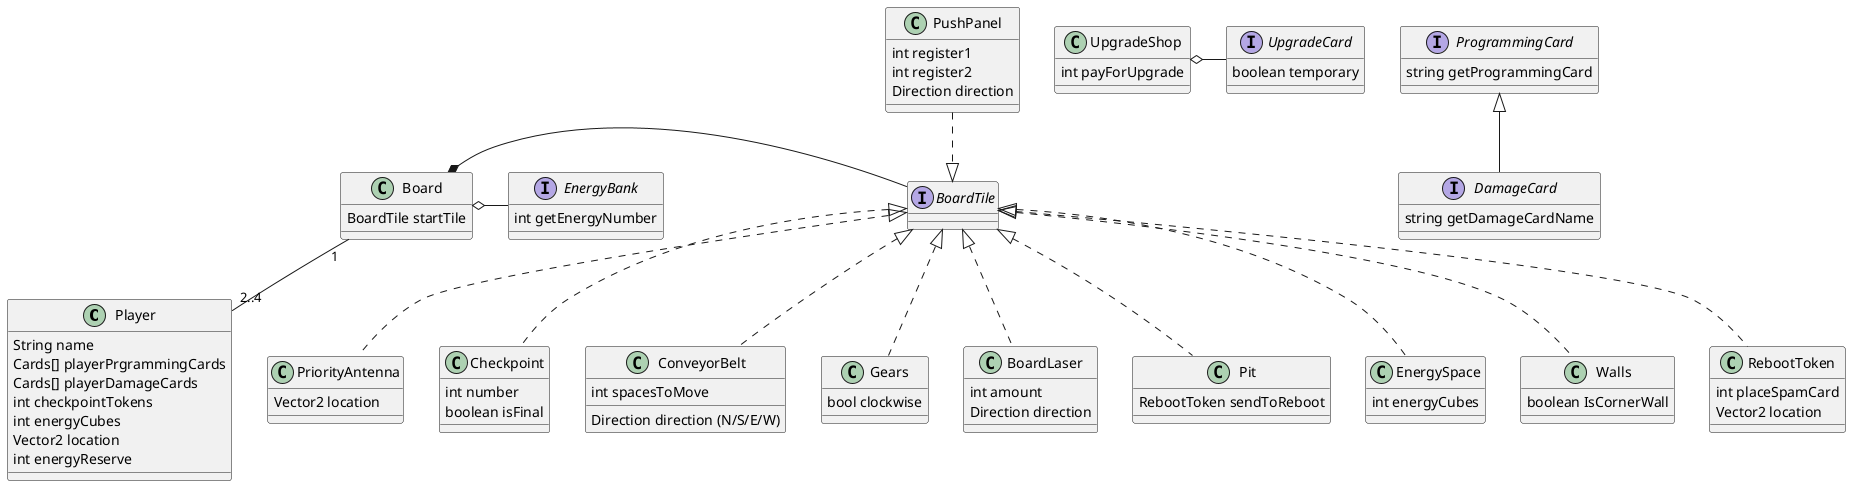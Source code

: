 @startuml

class Player {
    String name
    Cards[] playerPrgrammingCards
    Cards[] playerDamageCards
    int checkpointTokens
    int energyCubes
    Vector2 location
    int energyReserve 
}

class Board {
    BoardTile startTile
}
Board *- BoardTile
Board "1" -- "2..4" Player

interface BoardTile { }

interface EnergyBank {
    int getEnergyNumber
}
Board o- EnergyBank

class RebootToken implements BoardTile {
    int placeSpamCard
    Vector2 location
}
class PriorityAntenna implements BoardTile {
    Vector2 location
 }
class Checkpoint implements BoardTile {
    int number
    boolean isFinal
}
class ConveyorBelt implements BoardTile {
    int spacesToMove
    Direction direction (N/S/E/W)
}
class PushPanel {
    int register1
    int register2
    Direction direction
}
BoardTile <|.up. PushPanel
class Gears implements BoardTile {
    bool clockwise
}
class BoardLaser implements BoardTile {
    int amount
    Direction direction
}
class Pit implements BoardTile {
    RebootToken sendToReboot
}
class EnergySpace implements BoardTile {
    int energyCubes
}
class Walls implements BoardTile {
    boolean IsCornerWall
}

class UpgradeShop { 
    int payForUpgrade
}
UpgradeShop o- UpgradeCard

interface ProgrammingCard { 
    string getProgrammingCard
}
interface DamageCard implements ProgrammingCard { 
    string getDamageCardName
}
interface UpgradeCard { 
    boolean temporary
}

@enduml